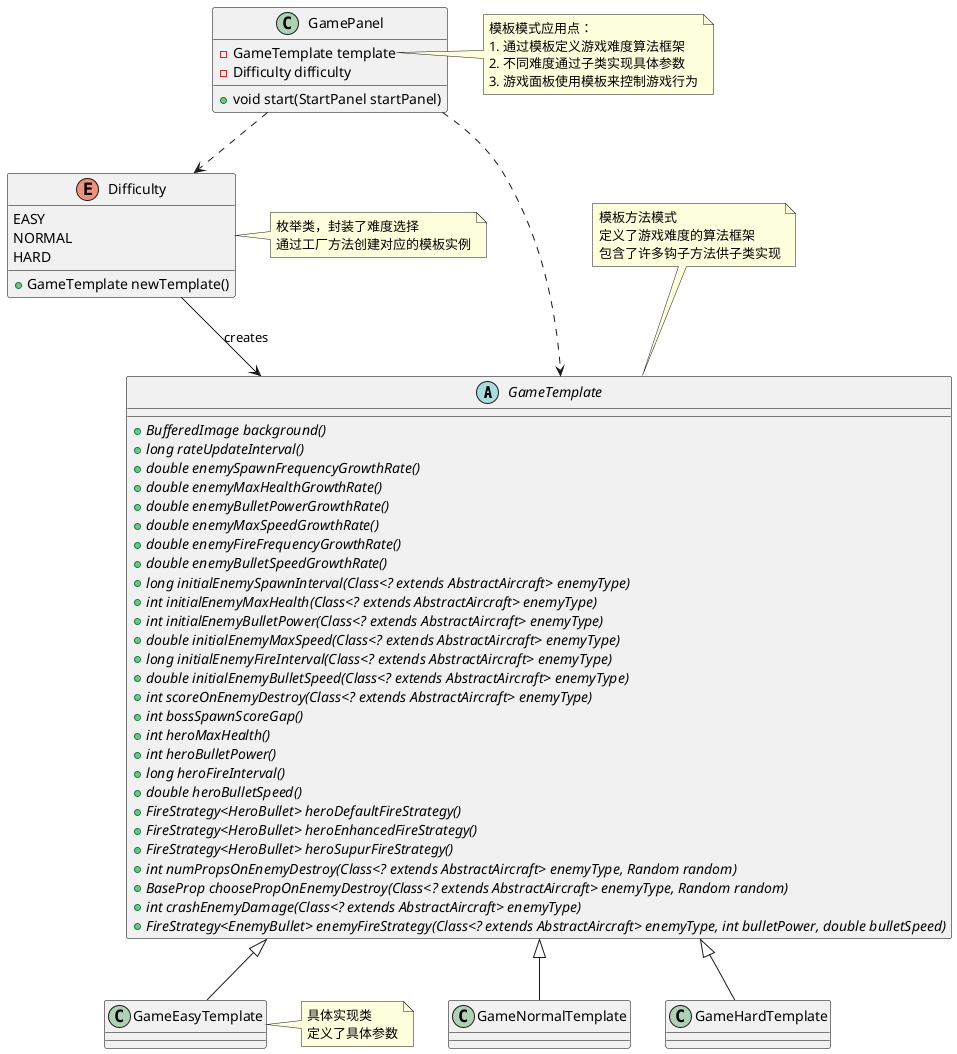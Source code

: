 @startuml
' 模板模式UML结构图 - 飞机大战游戏 难度控制

skinparam class {
  borderColor Black
  borderWidth 1
}

abstract class GameTemplate {
  + {abstract} BufferedImage background()
  + {abstract} long rateUpdateInterval()
  + {abstract} double enemySpawnFrequencyGrowthRate()
  + {abstract} double enemyMaxHealthGrowthRate()
  + {abstract} double enemyBulletPowerGrowthRate()
  + {abstract} double enemyMaxSpeedGrowthRate()
  + {abstract} double enemyFireFrequencyGrowthRate()
  + {abstract} double enemyBulletSpeedGrowthRate()
  + {abstract} long initialEnemySpawnInterval(Class<? extends AbstractAircraft> enemyType)
  + {abstract} int initialEnemyMaxHealth(Class<? extends AbstractAircraft> enemyType)
  + {abstract} int initialEnemyBulletPower(Class<? extends AbstractAircraft> enemyType)
  + {abstract} double initialEnemyMaxSpeed(Class<? extends AbstractAircraft> enemyType)
  + {abstract} long initialEnemyFireInterval(Class<? extends AbstractAircraft> enemyType)
  + {abstract} double initialEnemyBulletSpeed(Class<? extends AbstractAircraft> enemyType)
  + {abstract} int scoreOnEnemyDestroy(Class<? extends AbstractAircraft> enemyType)
  + {abstract} int bossSpawnScoreGap()
  + {abstract} int heroMaxHealth()
  + {abstract} int heroBulletPower()
  + {abstract} long heroFireInterval()
  + {abstract} double heroBulletSpeed()
  + {abstract} FireStrategy<HeroBullet> heroDefaultFireStrategy()
  + {abstract} FireStrategy<HeroBullet> heroEnhancedFireStrategy()
  + {abstract} FireStrategy<HeroBullet> heroSupurFireStrategy()
  + {abstract} int numPropsOnEnemyDestroy(Class<? extends AbstractAircraft> enemyType, Random random)
  + {abstract} BaseProp choosePropOnEnemyDestroy(Class<? extends AbstractAircraft> enemyType, Random random)
  + {abstract} int crashEnemyDamage(Class<? extends AbstractAircraft> enemyType)
  + {abstract} FireStrategy<EnemyBullet> enemyFireStrategy(Class<? extends AbstractAircraft> enemyType, int bulletPower, double bulletSpeed)
}

class GameEasyTemplate {
}

class GameNormalTemplate {
}

class GameHardTemplate {
}

enum Difficulty {
  EASY
  NORMAL
  HARD
  + GameTemplate newTemplate()
}

class GamePanel {
  - GameTemplate template
  - Difficulty difficulty
  + void start(StartPanel startPanel)
}

' 继承关系
GameTemplate <|-- GameEasyTemplate
GameTemplate <|-- GameNormalTemplate
GameTemplate <|-- GameHardTemplate

' 依赖关系
GamePanel ..> GameTemplate
GamePanel ..> Difficulty

' 使用关系
Difficulty --> GameTemplate : creates

note top of GameTemplate
  模板方法模式
  定义了游戏难度的算法框架
  包含了许多钩子方法供子类实现
end note

note right of GameEasyTemplate
  具体实现类
  定义了具体参数
end note

note right of Difficulty
  枚举类，封装了难度选择
  通过工厂方法创建对应的模板实例
end note

note right of GamePanel::template
  模板模式应用点：
  1. 通过模板定义游戏难度算法框架
  2. 不同难度通过子类实现具体参数
  3. 游戏面板使用模板来控制游戏行为
end note

@enduml
